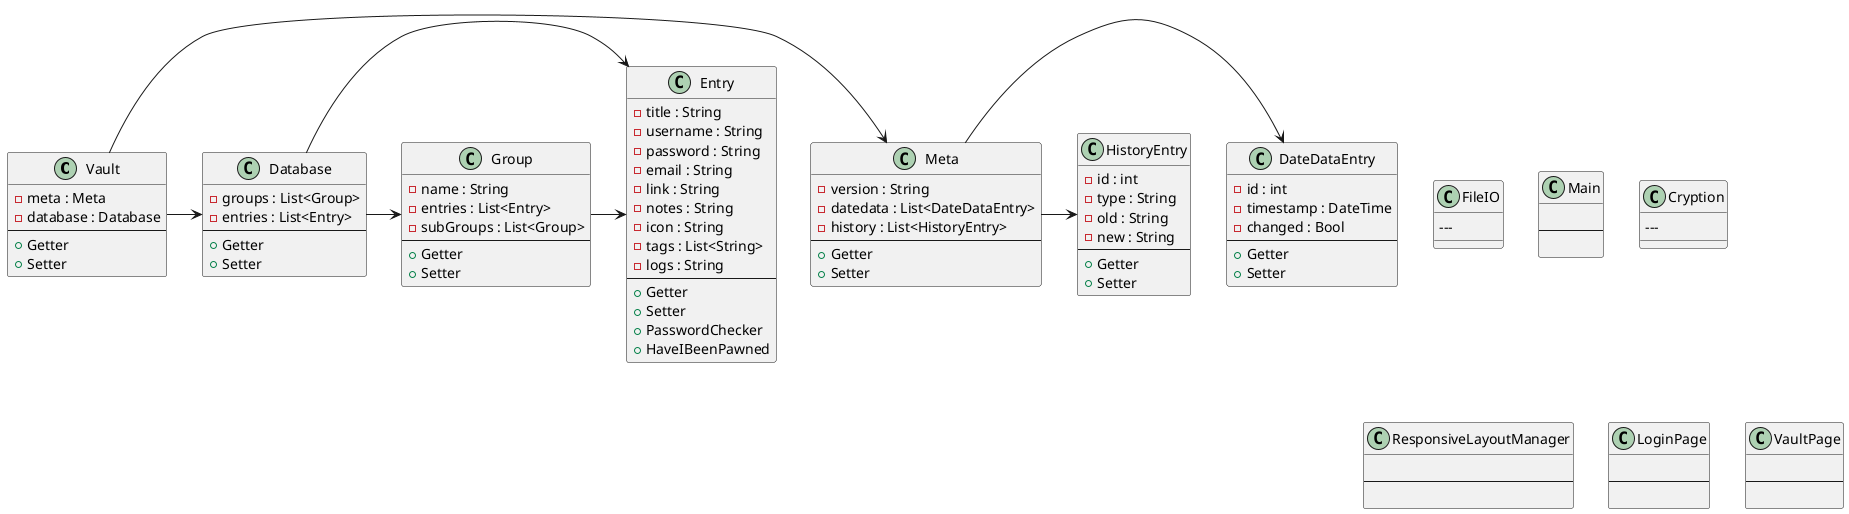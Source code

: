 scale 1000 height
scale 1000 width
@startuml ClassDiagram

Vault -> Meta
Vault -> Database
class Vault {
    - meta : Meta
    - database : Database
    ---
    + Getter
    + Setter
}

Meta -> DateDataEntry
Meta -> HistoryEntry
class Meta {
    - version : String
    - datedata : List<DateDataEntry>
    - history : List<HistoryEntry>
    ---
    + Getter
    + Setter
}

class DateDataEntry {
    - id : int
    - timestamp : DateTime
    - changed : Bool
    ---
    + Getter
    + Setter
}

class HistoryEntry {
    - id : int
    - type : String
    - old : String
    - new : String
    ---
    + Getter
    + Setter
}

Database -> Group
Database -> Entry
class Database {
    - groups : List<Group>
    - entries : List<Entry>
    ---
    + Getter
    + Setter
}

Group -> Entry
class Group {
    - name : String
    - entries : List<Entry>
    - subGroups : List<Group>
    ---
    + Getter
    + Setter
}

class Entry {
    - title : String
    - username : String
    - password : String
    - email : String
    - link : String
    - notes : String
    - icon : String
    - tags : List<String>
    - logs : String
    ---
    + Getter
    + Setter
    + PasswordChecker
    + HaveIBeenPawned
}

class FileIO {

    ---

}

class Main {
    
    ---

}

class Cryption {

    ---

}

class ResponsiveLayoutManager {
    
    ---

}

class LoginPage  {
    
    ---

}

class VaultPage {
    
    ---

}



@enduml